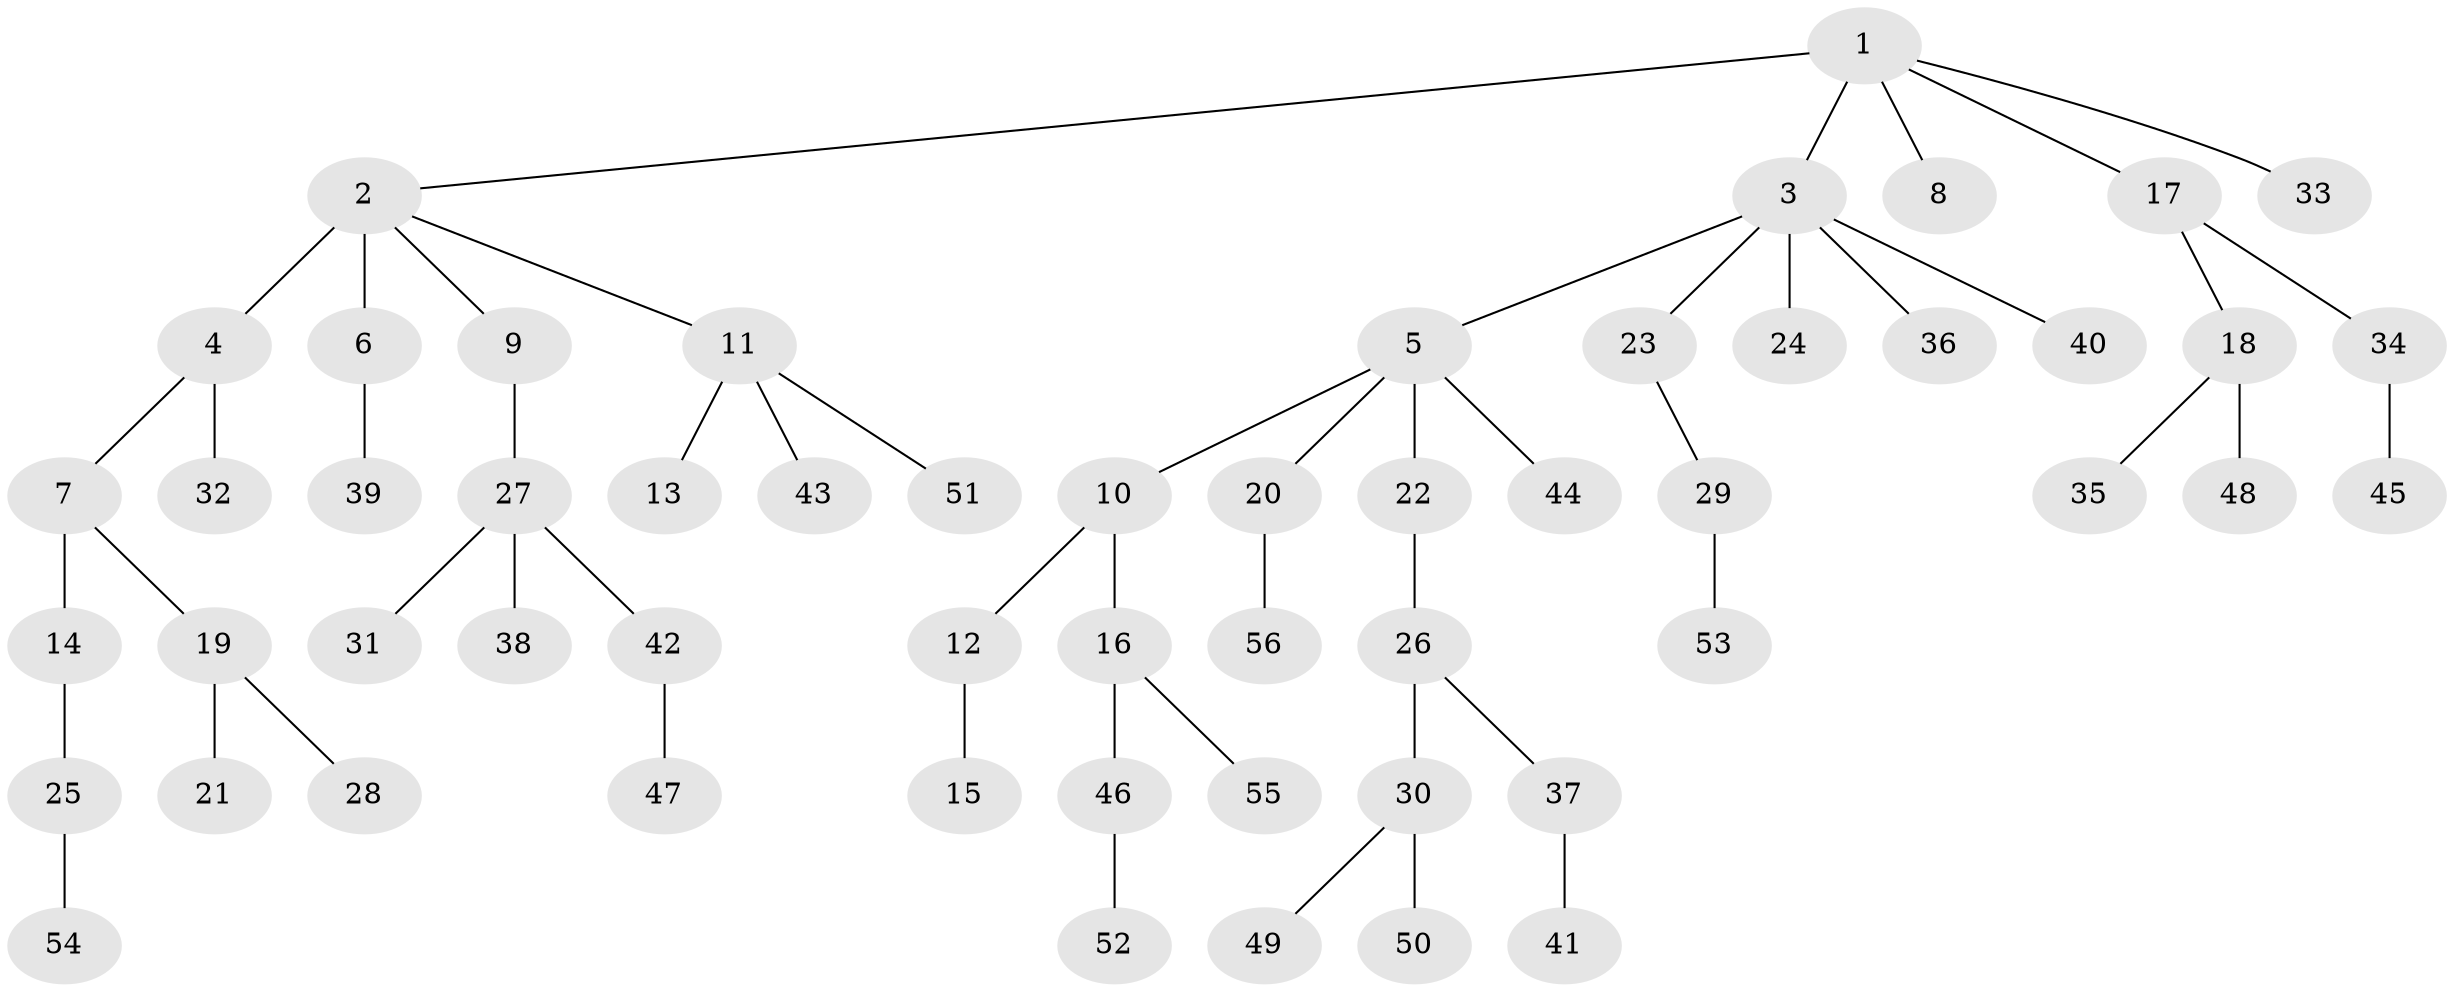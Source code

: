 // original degree distribution, {3: 0.08333333333333333, 5: 0.027777777777777776, 7: 0.009259259259259259, 6: 0.018518518518518517, 2: 0.2222222222222222, 1: 0.5277777777777778, 4: 0.1111111111111111}
// Generated by graph-tools (version 1.1) at 2025/37/03/09/25 02:37:07]
// undirected, 56 vertices, 55 edges
graph export_dot {
graph [start="1"]
  node [color=gray90,style=filled];
  1;
  2;
  3;
  4;
  5;
  6;
  7;
  8;
  9;
  10;
  11;
  12;
  13;
  14;
  15;
  16;
  17;
  18;
  19;
  20;
  21;
  22;
  23;
  24;
  25;
  26;
  27;
  28;
  29;
  30;
  31;
  32;
  33;
  34;
  35;
  36;
  37;
  38;
  39;
  40;
  41;
  42;
  43;
  44;
  45;
  46;
  47;
  48;
  49;
  50;
  51;
  52;
  53;
  54;
  55;
  56;
  1 -- 2 [weight=1.0];
  1 -- 3 [weight=2.0];
  1 -- 8 [weight=1.0];
  1 -- 17 [weight=1.0];
  1 -- 33 [weight=1.0];
  2 -- 4 [weight=3.0];
  2 -- 6 [weight=1.0];
  2 -- 9 [weight=1.0];
  2 -- 11 [weight=1.0];
  3 -- 5 [weight=1.0];
  3 -- 23 [weight=1.0];
  3 -- 24 [weight=2.0];
  3 -- 36 [weight=1.0];
  3 -- 40 [weight=1.0];
  4 -- 7 [weight=1.0];
  4 -- 32 [weight=1.0];
  5 -- 10 [weight=1.0];
  5 -- 20 [weight=1.0];
  5 -- 22 [weight=1.0];
  5 -- 44 [weight=1.0];
  6 -- 39 [weight=1.0];
  7 -- 14 [weight=2.0];
  7 -- 19 [weight=1.0];
  9 -- 27 [weight=1.0];
  10 -- 12 [weight=1.0];
  10 -- 16 [weight=1.0];
  11 -- 13 [weight=1.0];
  11 -- 43 [weight=1.0];
  11 -- 51 [weight=1.0];
  12 -- 15 [weight=2.0];
  14 -- 25 [weight=1.0];
  16 -- 46 [weight=1.0];
  16 -- 55 [weight=1.0];
  17 -- 18 [weight=1.0];
  17 -- 34 [weight=1.0];
  18 -- 35 [weight=1.0];
  18 -- 48 [weight=2.0];
  19 -- 21 [weight=1.0];
  19 -- 28 [weight=1.0];
  20 -- 56 [weight=1.0];
  22 -- 26 [weight=1.0];
  23 -- 29 [weight=2.0];
  25 -- 54 [weight=2.0];
  26 -- 30 [weight=1.0];
  26 -- 37 [weight=1.0];
  27 -- 31 [weight=1.0];
  27 -- 38 [weight=1.0];
  27 -- 42 [weight=1.0];
  29 -- 53 [weight=1.0];
  30 -- 49 [weight=1.0];
  30 -- 50 [weight=1.0];
  34 -- 45 [weight=3.0];
  37 -- 41 [weight=1.0];
  42 -- 47 [weight=1.0];
  46 -- 52 [weight=2.0];
}
